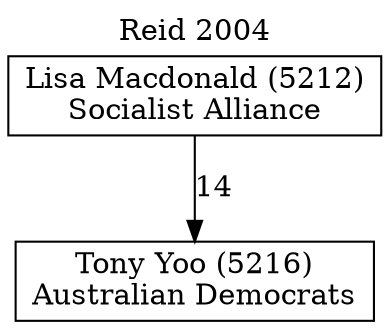 // House preference flow
digraph "Tony Yoo (5216)_Reid_2004" {
	graph [label="Reid 2004" labelloc=t mclimit=10]
	node [shape=box]
	"Tony Yoo (5216)" [label="Tony Yoo (5216)
Australian Democrats"]
	"Lisa Macdonald (5212)" [label="Lisa Macdonald (5212)
Socialist Alliance"]
	"Lisa Macdonald (5212)" -> "Tony Yoo (5216)" [label=14]
}
